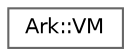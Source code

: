 digraph "Graphical Class Hierarchy"
{
 // INTERACTIVE_SVG=YES
 // LATEX_PDF_SIZE
  bgcolor="transparent";
  edge [fontname=Helvetica,fontsize=10,labelfontname=Helvetica,labelfontsize=10];
  node [fontname=Helvetica,fontsize=10,shape=box,height=0.2,width=0.4];
  rankdir="LR";
  Node0 [label="Ark::VM",height=0.2,width=0.4,color="grey40", fillcolor="white", style="filled",URL="$d2/d93/classArk_1_1VM.html",tooltip="The ArkScript virtual machine, executing ArkScript bytecode."];
}
